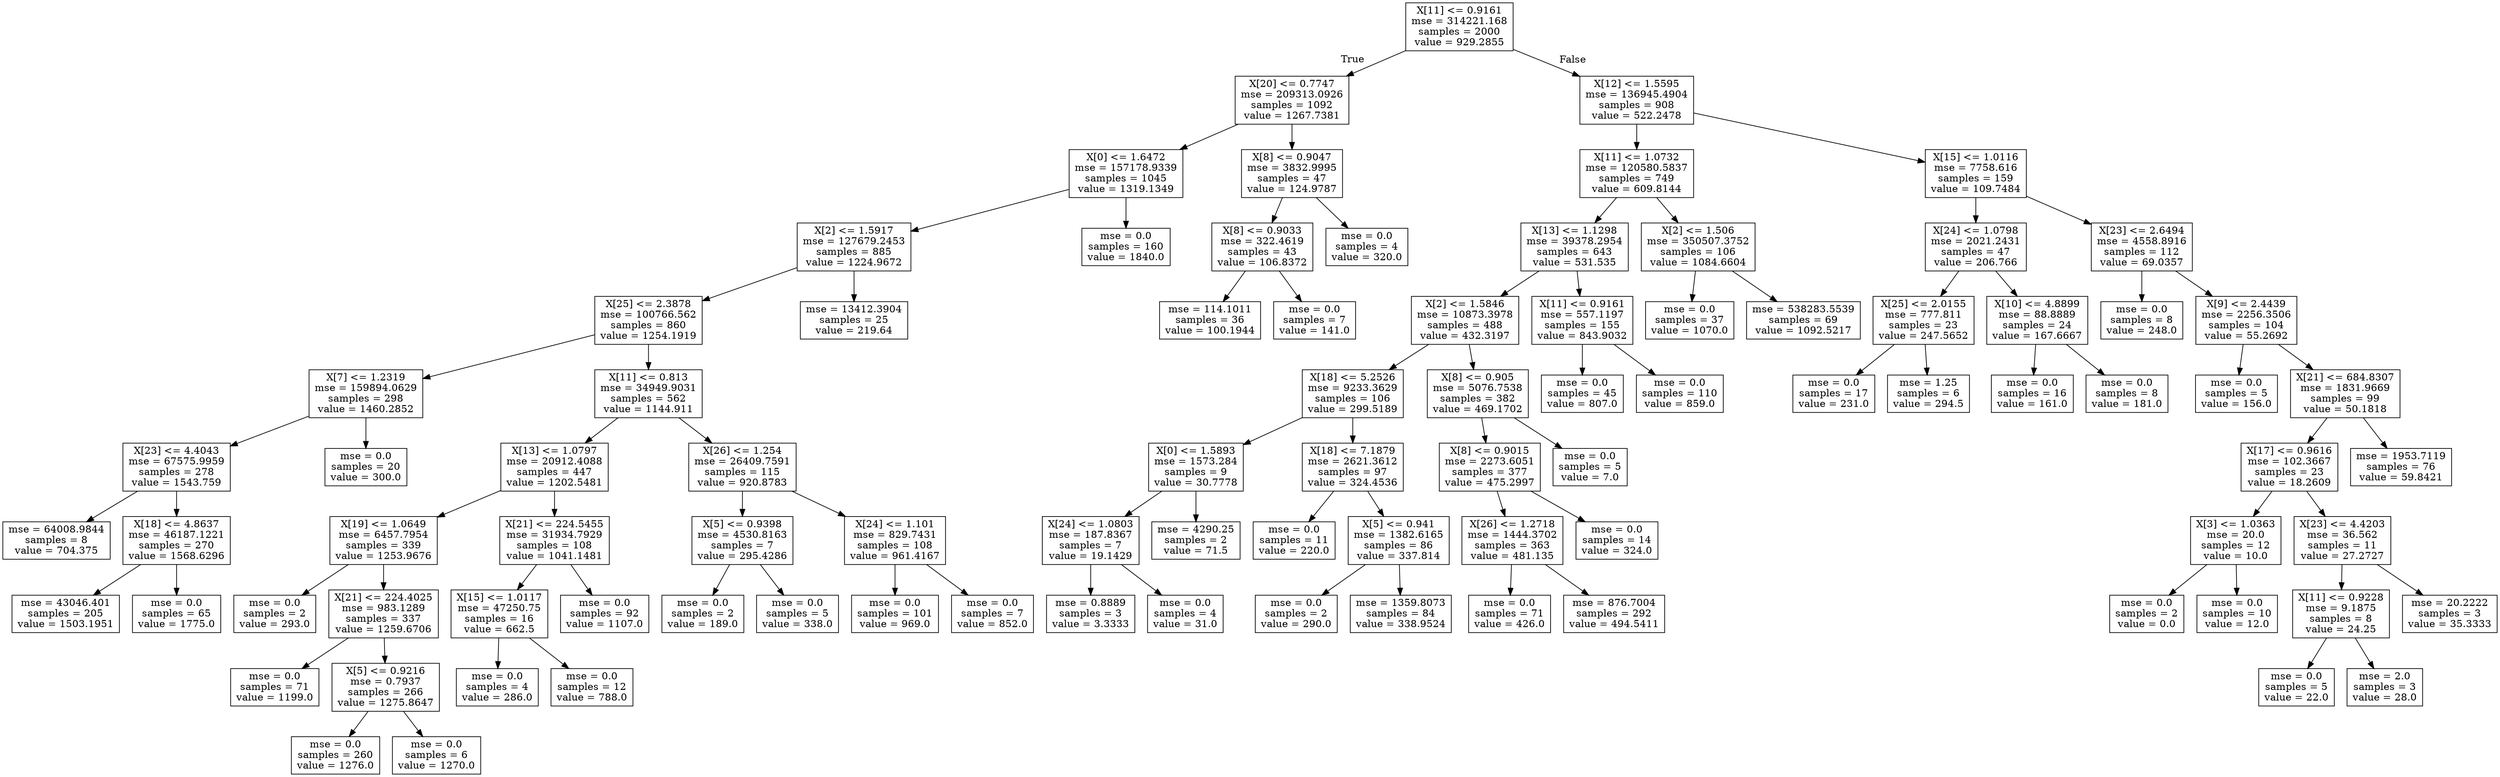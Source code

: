 digraph Tree {
node [shape=box] ;
0 [label="X[11] <= 0.9161\nmse = 314221.168\nsamples = 2000\nvalue = 929.2855"] ;
1 [label="X[20] <= 0.7747\nmse = 209313.0926\nsamples = 1092\nvalue = 1267.7381"] ;
0 -> 1 [labeldistance=2.5, labelangle=45, headlabel="True"] ;
2 [label="X[0] <= 1.6472\nmse = 157178.9339\nsamples = 1045\nvalue = 1319.1349"] ;
1 -> 2 ;
3 [label="X[2] <= 1.5917\nmse = 127679.2453\nsamples = 885\nvalue = 1224.9672"] ;
2 -> 3 ;
4 [label="X[25] <= 2.3878\nmse = 100766.562\nsamples = 860\nvalue = 1254.1919"] ;
3 -> 4 ;
5 [label="X[7] <= 1.2319\nmse = 159894.0629\nsamples = 298\nvalue = 1460.2852"] ;
4 -> 5 ;
6 [label="X[23] <= 4.4043\nmse = 67575.9959\nsamples = 278\nvalue = 1543.759"] ;
5 -> 6 ;
7 [label="mse = 64008.9844\nsamples = 8\nvalue = 704.375"] ;
6 -> 7 ;
8 [label="X[18] <= 4.8637\nmse = 46187.1221\nsamples = 270\nvalue = 1568.6296"] ;
6 -> 8 ;
9 [label="mse = 43046.401\nsamples = 205\nvalue = 1503.1951"] ;
8 -> 9 ;
10 [label="mse = 0.0\nsamples = 65\nvalue = 1775.0"] ;
8 -> 10 ;
11 [label="mse = 0.0\nsamples = 20\nvalue = 300.0"] ;
5 -> 11 ;
12 [label="X[11] <= 0.813\nmse = 34949.9031\nsamples = 562\nvalue = 1144.911"] ;
4 -> 12 ;
13 [label="X[13] <= 1.0797\nmse = 20912.4088\nsamples = 447\nvalue = 1202.5481"] ;
12 -> 13 ;
14 [label="X[19] <= 1.0649\nmse = 6457.7954\nsamples = 339\nvalue = 1253.9676"] ;
13 -> 14 ;
15 [label="mse = 0.0\nsamples = 2\nvalue = 293.0"] ;
14 -> 15 ;
16 [label="X[21] <= 224.4025\nmse = 983.1289\nsamples = 337\nvalue = 1259.6706"] ;
14 -> 16 ;
17 [label="mse = 0.0\nsamples = 71\nvalue = 1199.0"] ;
16 -> 17 ;
18 [label="X[5] <= 0.9216\nmse = 0.7937\nsamples = 266\nvalue = 1275.8647"] ;
16 -> 18 ;
19 [label="mse = 0.0\nsamples = 260\nvalue = 1276.0"] ;
18 -> 19 ;
20 [label="mse = 0.0\nsamples = 6\nvalue = 1270.0"] ;
18 -> 20 ;
21 [label="X[21] <= 224.5455\nmse = 31934.7929\nsamples = 108\nvalue = 1041.1481"] ;
13 -> 21 ;
22 [label="X[15] <= 1.0117\nmse = 47250.75\nsamples = 16\nvalue = 662.5"] ;
21 -> 22 ;
23 [label="mse = 0.0\nsamples = 4\nvalue = 286.0"] ;
22 -> 23 ;
24 [label="mse = 0.0\nsamples = 12\nvalue = 788.0"] ;
22 -> 24 ;
25 [label="mse = 0.0\nsamples = 92\nvalue = 1107.0"] ;
21 -> 25 ;
26 [label="X[26] <= 1.254\nmse = 26409.7591\nsamples = 115\nvalue = 920.8783"] ;
12 -> 26 ;
27 [label="X[5] <= 0.9398\nmse = 4530.8163\nsamples = 7\nvalue = 295.4286"] ;
26 -> 27 ;
28 [label="mse = 0.0\nsamples = 2\nvalue = 189.0"] ;
27 -> 28 ;
29 [label="mse = 0.0\nsamples = 5\nvalue = 338.0"] ;
27 -> 29 ;
30 [label="X[24] <= 1.101\nmse = 829.7431\nsamples = 108\nvalue = 961.4167"] ;
26 -> 30 ;
31 [label="mse = 0.0\nsamples = 101\nvalue = 969.0"] ;
30 -> 31 ;
32 [label="mse = 0.0\nsamples = 7\nvalue = 852.0"] ;
30 -> 32 ;
33 [label="mse = 13412.3904\nsamples = 25\nvalue = 219.64"] ;
3 -> 33 ;
34 [label="mse = 0.0\nsamples = 160\nvalue = 1840.0"] ;
2 -> 34 ;
35 [label="X[8] <= 0.9047\nmse = 3832.9995\nsamples = 47\nvalue = 124.9787"] ;
1 -> 35 ;
36 [label="X[8] <= 0.9033\nmse = 322.4619\nsamples = 43\nvalue = 106.8372"] ;
35 -> 36 ;
37 [label="mse = 114.1011\nsamples = 36\nvalue = 100.1944"] ;
36 -> 37 ;
38 [label="mse = 0.0\nsamples = 7\nvalue = 141.0"] ;
36 -> 38 ;
39 [label="mse = 0.0\nsamples = 4\nvalue = 320.0"] ;
35 -> 39 ;
40 [label="X[12] <= 1.5595\nmse = 136945.4904\nsamples = 908\nvalue = 522.2478"] ;
0 -> 40 [labeldistance=2.5, labelangle=-45, headlabel="False"] ;
41 [label="X[11] <= 1.0732\nmse = 120580.5837\nsamples = 749\nvalue = 609.8144"] ;
40 -> 41 ;
42 [label="X[13] <= 1.1298\nmse = 39378.2954\nsamples = 643\nvalue = 531.535"] ;
41 -> 42 ;
43 [label="X[2] <= 1.5846\nmse = 10873.3978\nsamples = 488\nvalue = 432.3197"] ;
42 -> 43 ;
44 [label="X[18] <= 5.2526\nmse = 9233.3629\nsamples = 106\nvalue = 299.5189"] ;
43 -> 44 ;
45 [label="X[0] <= 1.5893\nmse = 1573.284\nsamples = 9\nvalue = 30.7778"] ;
44 -> 45 ;
46 [label="X[24] <= 1.0803\nmse = 187.8367\nsamples = 7\nvalue = 19.1429"] ;
45 -> 46 ;
47 [label="mse = 0.8889\nsamples = 3\nvalue = 3.3333"] ;
46 -> 47 ;
48 [label="mse = 0.0\nsamples = 4\nvalue = 31.0"] ;
46 -> 48 ;
49 [label="mse = 4290.25\nsamples = 2\nvalue = 71.5"] ;
45 -> 49 ;
50 [label="X[18] <= 7.1879\nmse = 2621.3612\nsamples = 97\nvalue = 324.4536"] ;
44 -> 50 ;
51 [label="mse = 0.0\nsamples = 11\nvalue = 220.0"] ;
50 -> 51 ;
52 [label="X[5] <= 0.941\nmse = 1382.6165\nsamples = 86\nvalue = 337.814"] ;
50 -> 52 ;
53 [label="mse = 0.0\nsamples = 2\nvalue = 290.0"] ;
52 -> 53 ;
54 [label="mse = 1359.8073\nsamples = 84\nvalue = 338.9524"] ;
52 -> 54 ;
55 [label="X[8] <= 0.905\nmse = 5076.7538\nsamples = 382\nvalue = 469.1702"] ;
43 -> 55 ;
56 [label="X[8] <= 0.9015\nmse = 2273.6051\nsamples = 377\nvalue = 475.2997"] ;
55 -> 56 ;
57 [label="X[26] <= 1.2718\nmse = 1444.3702\nsamples = 363\nvalue = 481.135"] ;
56 -> 57 ;
58 [label="mse = 0.0\nsamples = 71\nvalue = 426.0"] ;
57 -> 58 ;
59 [label="mse = 876.7004\nsamples = 292\nvalue = 494.5411"] ;
57 -> 59 ;
60 [label="mse = 0.0\nsamples = 14\nvalue = 324.0"] ;
56 -> 60 ;
61 [label="mse = 0.0\nsamples = 5\nvalue = 7.0"] ;
55 -> 61 ;
62 [label="X[11] <= 0.9161\nmse = 557.1197\nsamples = 155\nvalue = 843.9032"] ;
42 -> 62 ;
63 [label="mse = 0.0\nsamples = 45\nvalue = 807.0"] ;
62 -> 63 ;
64 [label="mse = 0.0\nsamples = 110\nvalue = 859.0"] ;
62 -> 64 ;
65 [label="X[2] <= 1.506\nmse = 350507.3752\nsamples = 106\nvalue = 1084.6604"] ;
41 -> 65 ;
66 [label="mse = 0.0\nsamples = 37\nvalue = 1070.0"] ;
65 -> 66 ;
67 [label="mse = 538283.5539\nsamples = 69\nvalue = 1092.5217"] ;
65 -> 67 ;
68 [label="X[15] <= 1.0116\nmse = 7758.616\nsamples = 159\nvalue = 109.7484"] ;
40 -> 68 ;
69 [label="X[24] <= 1.0798\nmse = 2021.2431\nsamples = 47\nvalue = 206.766"] ;
68 -> 69 ;
70 [label="X[25] <= 2.0155\nmse = 777.811\nsamples = 23\nvalue = 247.5652"] ;
69 -> 70 ;
71 [label="mse = 0.0\nsamples = 17\nvalue = 231.0"] ;
70 -> 71 ;
72 [label="mse = 1.25\nsamples = 6\nvalue = 294.5"] ;
70 -> 72 ;
73 [label="X[10] <= 4.8899\nmse = 88.8889\nsamples = 24\nvalue = 167.6667"] ;
69 -> 73 ;
74 [label="mse = 0.0\nsamples = 16\nvalue = 161.0"] ;
73 -> 74 ;
75 [label="mse = 0.0\nsamples = 8\nvalue = 181.0"] ;
73 -> 75 ;
76 [label="X[23] <= 2.6494\nmse = 4558.8916\nsamples = 112\nvalue = 69.0357"] ;
68 -> 76 ;
77 [label="mse = 0.0\nsamples = 8\nvalue = 248.0"] ;
76 -> 77 ;
78 [label="X[9] <= 2.4439\nmse = 2256.3506\nsamples = 104\nvalue = 55.2692"] ;
76 -> 78 ;
79 [label="mse = 0.0\nsamples = 5\nvalue = 156.0"] ;
78 -> 79 ;
80 [label="X[21] <= 684.8307\nmse = 1831.9669\nsamples = 99\nvalue = 50.1818"] ;
78 -> 80 ;
81 [label="X[17] <= 0.9616\nmse = 102.3667\nsamples = 23\nvalue = 18.2609"] ;
80 -> 81 ;
82 [label="X[3] <= 1.0363\nmse = 20.0\nsamples = 12\nvalue = 10.0"] ;
81 -> 82 ;
83 [label="mse = 0.0\nsamples = 2\nvalue = 0.0"] ;
82 -> 83 ;
84 [label="mse = 0.0\nsamples = 10\nvalue = 12.0"] ;
82 -> 84 ;
85 [label="X[23] <= 4.4203\nmse = 36.562\nsamples = 11\nvalue = 27.2727"] ;
81 -> 85 ;
86 [label="X[11] <= 0.9228\nmse = 9.1875\nsamples = 8\nvalue = 24.25"] ;
85 -> 86 ;
87 [label="mse = 0.0\nsamples = 5\nvalue = 22.0"] ;
86 -> 87 ;
88 [label="mse = 2.0\nsamples = 3\nvalue = 28.0"] ;
86 -> 88 ;
89 [label="mse = 20.2222\nsamples = 3\nvalue = 35.3333"] ;
85 -> 89 ;
90 [label="mse = 1953.7119\nsamples = 76\nvalue = 59.8421"] ;
80 -> 90 ;
}